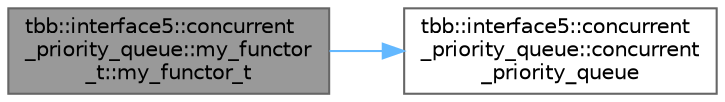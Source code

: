 digraph "tbb::interface5::concurrent_priority_queue::my_functor_t::my_functor_t"
{
 // LATEX_PDF_SIZE
  bgcolor="transparent";
  edge [fontname=Helvetica,fontsize=10,labelfontname=Helvetica,labelfontsize=10];
  node [fontname=Helvetica,fontsize=10,shape=box,height=0.2,width=0.4];
  rankdir="LR";
  Node1 [id="Node000001",label="tbb::interface5::concurrent\l_priority_queue::my_functor\l_t::my_functor_t",height=0.2,width=0.4,color="gray40", fillcolor="grey60", style="filled", fontcolor="black",tooltip=" "];
  Node1 -> Node2 [id="edge1_Node000001_Node000002",color="steelblue1",style="solid",tooltip=" "];
  Node2 [id="Node000002",label="tbb::interface5::concurrent\l_priority_queue::concurrent\l_priority_queue",height=0.2,width=0.4,color="grey40", fillcolor="white", style="filled",URL="$classtbb_1_1interface5_1_1concurrent__priority__queue.html#a405be01bac4048f214797c287e2571a1",tooltip="Constructs a new concurrent_priority_queue with default capacity"];
}
